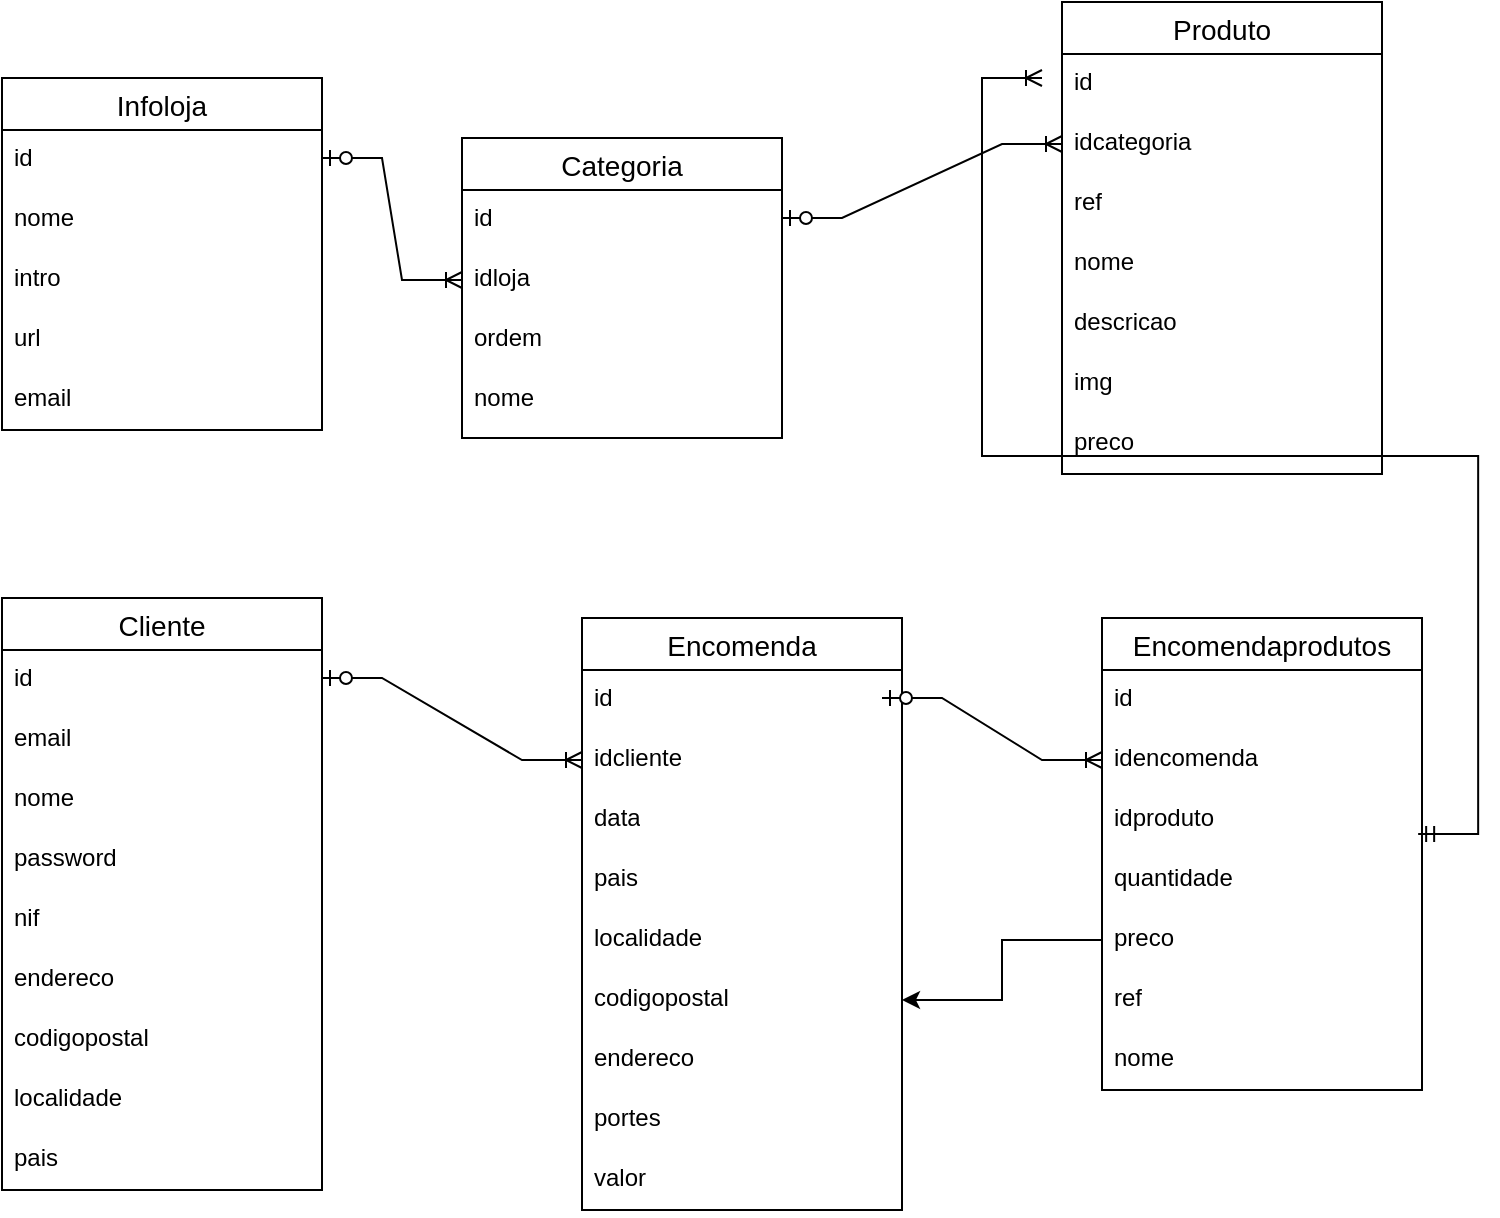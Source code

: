 <mxfile version="24.4.14" type="github">
  <diagram name="Página-1" id="za0eNh6gzpAIJWqCSQbv">
    <mxGraphModel dx="1434" dy="772" grid="1" gridSize="10" guides="1" tooltips="1" connect="1" arrows="1" fold="1" page="1" pageScale="1" pageWidth="827" pageHeight="1169" math="0" shadow="0">
      <root>
        <mxCell id="0" />
        <mxCell id="1" parent="0" />
        <mxCell id="acUOVmvxxf5WYiIv__tW-1" value="Infoloja" style="swimlane;fontStyle=0;childLayout=stackLayout;horizontal=1;startSize=26;horizontalStack=0;resizeParent=1;resizeParentMax=0;resizeLast=0;collapsible=1;marginBottom=0;align=center;fontSize=14;" vertex="1" parent="1">
          <mxGeometry x="50" y="90" width="160" height="176" as="geometry" />
        </mxCell>
        <mxCell id="acUOVmvxxf5WYiIv__tW-2" value="id" style="text;strokeColor=none;fillColor=none;spacingLeft=4;spacingRight=4;overflow=hidden;rotatable=0;points=[[0,0.5],[1,0.5]];portConstraint=eastwest;fontSize=12;whiteSpace=wrap;html=1;" vertex="1" parent="acUOVmvxxf5WYiIv__tW-1">
          <mxGeometry y="26" width="160" height="30" as="geometry" />
        </mxCell>
        <mxCell id="acUOVmvxxf5WYiIv__tW-56" value="" style="edgeStyle=entityRelationEdgeStyle;fontSize=12;html=1;endArrow=ERoneToMany;startArrow=ERzeroToOne;rounded=0;entryX=0;entryY=0.5;entryDx=0;entryDy=0;" edge="1" parent="acUOVmvxxf5WYiIv__tW-1" target="acUOVmvxxf5WYiIv__tW-25">
          <mxGeometry width="100" height="100" relative="1" as="geometry">
            <mxPoint x="160" y="40" as="sourcePoint" />
            <mxPoint x="260" y="-60" as="targetPoint" />
          </mxGeometry>
        </mxCell>
        <mxCell id="acUOVmvxxf5WYiIv__tW-3" value="nome" style="text;strokeColor=none;fillColor=none;spacingLeft=4;spacingRight=4;overflow=hidden;rotatable=0;points=[[0,0.5],[1,0.5]];portConstraint=eastwest;fontSize=12;whiteSpace=wrap;html=1;" vertex="1" parent="acUOVmvxxf5WYiIv__tW-1">
          <mxGeometry y="56" width="160" height="30" as="geometry" />
        </mxCell>
        <mxCell id="acUOVmvxxf5WYiIv__tW-4" value="intro" style="text;strokeColor=none;fillColor=none;spacingLeft=4;spacingRight=4;overflow=hidden;rotatable=0;points=[[0,0.5],[1,0.5]];portConstraint=eastwest;fontSize=12;whiteSpace=wrap;html=1;" vertex="1" parent="acUOVmvxxf5WYiIv__tW-1">
          <mxGeometry y="86" width="160" height="30" as="geometry" />
        </mxCell>
        <mxCell id="acUOVmvxxf5WYiIv__tW-48" value="url" style="text;strokeColor=none;fillColor=none;spacingLeft=4;spacingRight=4;overflow=hidden;rotatable=0;points=[[0,0.5],[1,0.5]];portConstraint=eastwest;fontSize=12;whiteSpace=wrap;html=1;" vertex="1" parent="acUOVmvxxf5WYiIv__tW-1">
          <mxGeometry y="116" width="160" height="30" as="geometry" />
        </mxCell>
        <mxCell id="acUOVmvxxf5WYiIv__tW-47" value="email" style="text;strokeColor=none;fillColor=none;spacingLeft=4;spacingRight=4;overflow=hidden;rotatable=0;points=[[0,0.5],[1,0.5]];portConstraint=eastwest;fontSize=12;whiteSpace=wrap;html=1;" vertex="1" parent="acUOVmvxxf5WYiIv__tW-1">
          <mxGeometry y="146" width="160" height="30" as="geometry" />
        </mxCell>
        <mxCell id="acUOVmvxxf5WYiIv__tW-5" value="Categoria" style="swimlane;fontStyle=0;childLayout=stackLayout;horizontal=1;startSize=26;horizontalStack=0;resizeParent=1;resizeParentMax=0;resizeLast=0;collapsible=1;marginBottom=0;align=center;fontSize=14;" vertex="1" parent="1">
          <mxGeometry x="280" y="120" width="160" height="150" as="geometry" />
        </mxCell>
        <mxCell id="acUOVmvxxf5WYiIv__tW-6" value="id" style="text;strokeColor=none;fillColor=none;spacingLeft=4;spacingRight=4;overflow=hidden;rotatable=0;points=[[0,0.5],[1,0.5]];portConstraint=eastwest;fontSize=12;whiteSpace=wrap;html=1;" vertex="1" parent="acUOVmvxxf5WYiIv__tW-5">
          <mxGeometry y="26" width="160" height="30" as="geometry" />
        </mxCell>
        <mxCell id="acUOVmvxxf5WYiIv__tW-25" value="&lt;div&gt;idloja&lt;/div&gt;" style="text;strokeColor=none;fillColor=none;spacingLeft=4;spacingRight=4;overflow=hidden;rotatable=0;points=[[0,0.5],[1,0.5]];portConstraint=eastwest;fontSize=12;whiteSpace=wrap;html=1;" vertex="1" parent="acUOVmvxxf5WYiIv__tW-5">
          <mxGeometry y="56" width="160" height="30" as="geometry" />
        </mxCell>
        <mxCell id="acUOVmvxxf5WYiIv__tW-7" value="ordem" style="text;strokeColor=none;fillColor=none;spacingLeft=4;spacingRight=4;overflow=hidden;rotatable=0;points=[[0,0.5],[1,0.5]];portConstraint=eastwest;fontSize=12;whiteSpace=wrap;html=1;" vertex="1" parent="acUOVmvxxf5WYiIv__tW-5">
          <mxGeometry y="86" width="160" height="30" as="geometry" />
        </mxCell>
        <mxCell id="acUOVmvxxf5WYiIv__tW-8" value="nome&lt;div&gt;&lt;br&gt;&lt;/div&gt;" style="text;strokeColor=none;fillColor=none;spacingLeft=4;spacingRight=4;overflow=hidden;rotatable=0;points=[[0,0.5],[1,0.5]];portConstraint=eastwest;fontSize=12;whiteSpace=wrap;html=1;" vertex="1" parent="acUOVmvxxf5WYiIv__tW-5">
          <mxGeometry y="116" width="160" height="34" as="geometry" />
        </mxCell>
        <mxCell id="acUOVmvxxf5WYiIv__tW-9" value="Cliente" style="swimlane;fontStyle=0;childLayout=stackLayout;horizontal=1;startSize=26;horizontalStack=0;resizeParent=1;resizeParentMax=0;resizeLast=0;collapsible=1;marginBottom=0;align=center;fontSize=14;" vertex="1" parent="1">
          <mxGeometry x="50" y="350" width="160" height="296" as="geometry" />
        </mxCell>
        <mxCell id="acUOVmvxxf5WYiIv__tW-10" value="id" style="text;strokeColor=none;fillColor=none;spacingLeft=4;spacingRight=4;overflow=hidden;rotatable=0;points=[[0,0.5],[1,0.5]];portConstraint=eastwest;fontSize=12;whiteSpace=wrap;html=1;" vertex="1" parent="acUOVmvxxf5WYiIv__tW-9">
          <mxGeometry y="26" width="160" height="30" as="geometry" />
        </mxCell>
        <mxCell id="acUOVmvxxf5WYiIv__tW-11" value="email" style="text;strokeColor=none;fillColor=none;spacingLeft=4;spacingRight=4;overflow=hidden;rotatable=0;points=[[0,0.5],[1,0.5]];portConstraint=eastwest;fontSize=12;whiteSpace=wrap;html=1;" vertex="1" parent="acUOVmvxxf5WYiIv__tW-9">
          <mxGeometry y="56" width="160" height="30" as="geometry" />
        </mxCell>
        <mxCell id="acUOVmvxxf5WYiIv__tW-30" value="nome" style="text;strokeColor=none;fillColor=none;spacingLeft=4;spacingRight=4;overflow=hidden;rotatable=0;points=[[0,0.5],[1,0.5]];portConstraint=eastwest;fontSize=12;whiteSpace=wrap;html=1;" vertex="1" parent="acUOVmvxxf5WYiIv__tW-9">
          <mxGeometry y="86" width="160" height="30" as="geometry" />
        </mxCell>
        <mxCell id="acUOVmvxxf5WYiIv__tW-12" value="password" style="text;strokeColor=none;fillColor=none;spacingLeft=4;spacingRight=4;overflow=hidden;rotatable=0;points=[[0,0.5],[1,0.5]];portConstraint=eastwest;fontSize=12;whiteSpace=wrap;html=1;" vertex="1" parent="acUOVmvxxf5WYiIv__tW-9">
          <mxGeometry y="116" width="160" height="30" as="geometry" />
        </mxCell>
        <mxCell id="acUOVmvxxf5WYiIv__tW-31" value="nif" style="text;strokeColor=none;fillColor=none;spacingLeft=4;spacingRight=4;overflow=hidden;rotatable=0;points=[[0,0.5],[1,0.5]];portConstraint=eastwest;fontSize=12;whiteSpace=wrap;html=1;" vertex="1" parent="acUOVmvxxf5WYiIv__tW-9">
          <mxGeometry y="146" width="160" height="30" as="geometry" />
        </mxCell>
        <mxCell id="acUOVmvxxf5WYiIv__tW-38" value="endereco" style="text;strokeColor=none;fillColor=none;spacingLeft=4;spacingRight=4;overflow=hidden;rotatable=0;points=[[0,0.5],[1,0.5]];portConstraint=eastwest;fontSize=12;whiteSpace=wrap;html=1;" vertex="1" parent="acUOVmvxxf5WYiIv__tW-9">
          <mxGeometry y="176" width="160" height="30" as="geometry" />
        </mxCell>
        <mxCell id="acUOVmvxxf5WYiIv__tW-43" value="codigopostal" style="text;strokeColor=none;fillColor=none;spacingLeft=4;spacingRight=4;overflow=hidden;rotatable=0;points=[[0,0.5],[1,0.5]];portConstraint=eastwest;fontSize=12;whiteSpace=wrap;html=1;" vertex="1" parent="acUOVmvxxf5WYiIv__tW-9">
          <mxGeometry y="206" width="160" height="30" as="geometry" />
        </mxCell>
        <mxCell id="acUOVmvxxf5WYiIv__tW-41" value="localidade" style="text;strokeColor=none;fillColor=none;spacingLeft=4;spacingRight=4;overflow=hidden;rotatable=0;points=[[0,0.5],[1,0.5]];portConstraint=eastwest;fontSize=12;whiteSpace=wrap;html=1;" vertex="1" parent="acUOVmvxxf5WYiIv__tW-9">
          <mxGeometry y="236" width="160" height="30" as="geometry" />
        </mxCell>
        <mxCell id="acUOVmvxxf5WYiIv__tW-37" value="pais" style="text;strokeColor=none;fillColor=none;spacingLeft=4;spacingRight=4;overflow=hidden;rotatable=0;points=[[0,0.5],[1,0.5]];portConstraint=eastwest;fontSize=12;whiteSpace=wrap;html=1;" vertex="1" parent="acUOVmvxxf5WYiIv__tW-9">
          <mxGeometry y="266" width="160" height="30" as="geometry" />
        </mxCell>
        <mxCell id="acUOVmvxxf5WYiIv__tW-13" value="Encomenda" style="swimlane;fontStyle=0;childLayout=stackLayout;horizontal=1;startSize=26;horizontalStack=0;resizeParent=1;resizeParentMax=0;resizeLast=0;collapsible=1;marginBottom=0;align=center;fontSize=14;" vertex="1" parent="1">
          <mxGeometry x="340" y="360" width="160" height="296" as="geometry" />
        </mxCell>
        <mxCell id="acUOVmvxxf5WYiIv__tW-14" value="id" style="text;strokeColor=none;fillColor=none;spacingLeft=4;spacingRight=4;overflow=hidden;rotatable=0;points=[[0,0.5],[1,0.5]];portConstraint=eastwest;fontSize=12;whiteSpace=wrap;html=1;" vertex="1" parent="acUOVmvxxf5WYiIv__tW-13">
          <mxGeometry y="26" width="160" height="30" as="geometry" />
        </mxCell>
        <mxCell id="acUOVmvxxf5WYiIv__tW-15" value="idcliente" style="text;strokeColor=none;fillColor=none;spacingLeft=4;spacingRight=4;overflow=hidden;rotatable=0;points=[[0,0.5],[1,0.5]];portConstraint=eastwest;fontSize=12;whiteSpace=wrap;html=1;" vertex="1" parent="acUOVmvxxf5WYiIv__tW-13">
          <mxGeometry y="56" width="160" height="30" as="geometry" />
        </mxCell>
        <mxCell id="acUOVmvxxf5WYiIv__tW-16" value="data" style="text;strokeColor=none;fillColor=none;spacingLeft=4;spacingRight=4;overflow=hidden;rotatable=0;points=[[0,0.5],[1,0.5]];portConstraint=eastwest;fontSize=12;whiteSpace=wrap;html=1;" vertex="1" parent="acUOVmvxxf5WYiIv__tW-13">
          <mxGeometry y="86" width="160" height="30" as="geometry" />
        </mxCell>
        <mxCell id="acUOVmvxxf5WYiIv__tW-55" value="pais" style="text;strokeColor=none;fillColor=none;spacingLeft=4;spacingRight=4;overflow=hidden;rotatable=0;points=[[0,0.5],[1,0.5]];portConstraint=eastwest;fontSize=12;whiteSpace=wrap;html=1;" vertex="1" parent="acUOVmvxxf5WYiIv__tW-13">
          <mxGeometry y="116" width="160" height="30" as="geometry" />
        </mxCell>
        <mxCell id="acUOVmvxxf5WYiIv__tW-54" value="localidade" style="text;strokeColor=none;fillColor=none;spacingLeft=4;spacingRight=4;overflow=hidden;rotatable=0;points=[[0,0.5],[1,0.5]];portConstraint=eastwest;fontSize=12;whiteSpace=wrap;html=1;" vertex="1" parent="acUOVmvxxf5WYiIv__tW-13">
          <mxGeometry y="146" width="160" height="30" as="geometry" />
        </mxCell>
        <mxCell id="acUOVmvxxf5WYiIv__tW-53" value="codigopostal" style="text;strokeColor=none;fillColor=none;spacingLeft=4;spacingRight=4;overflow=hidden;rotatable=0;points=[[0,0.5],[1,0.5]];portConstraint=eastwest;fontSize=12;whiteSpace=wrap;html=1;" vertex="1" parent="acUOVmvxxf5WYiIv__tW-13">
          <mxGeometry y="176" width="160" height="30" as="geometry" />
        </mxCell>
        <mxCell id="acUOVmvxxf5WYiIv__tW-52" value="endereco" style="text;strokeColor=none;fillColor=none;spacingLeft=4;spacingRight=4;overflow=hidden;rotatable=0;points=[[0,0.5],[1,0.5]];portConstraint=eastwest;fontSize=12;whiteSpace=wrap;html=1;" vertex="1" parent="acUOVmvxxf5WYiIv__tW-13">
          <mxGeometry y="206" width="160" height="30" as="geometry" />
        </mxCell>
        <mxCell id="acUOVmvxxf5WYiIv__tW-49" value="portes" style="text;strokeColor=none;fillColor=none;spacingLeft=4;spacingRight=4;overflow=hidden;rotatable=0;points=[[0,0.5],[1,0.5]];portConstraint=eastwest;fontSize=12;whiteSpace=wrap;html=1;" vertex="1" parent="acUOVmvxxf5WYiIv__tW-13">
          <mxGeometry y="236" width="160" height="30" as="geometry" />
        </mxCell>
        <mxCell id="acUOVmvxxf5WYiIv__tW-42" value="valor" style="text;strokeColor=none;fillColor=none;spacingLeft=4;spacingRight=4;overflow=hidden;rotatable=0;points=[[0,0.5],[1,0.5]];portConstraint=eastwest;fontSize=12;whiteSpace=wrap;html=1;" vertex="1" parent="acUOVmvxxf5WYiIv__tW-13">
          <mxGeometry y="266" width="160" height="30" as="geometry" />
        </mxCell>
        <mxCell id="acUOVmvxxf5WYiIv__tW-17" value="Encomendaprodutos" style="swimlane;fontStyle=0;childLayout=stackLayout;horizontal=1;startSize=26;horizontalStack=0;resizeParent=1;resizeParentMax=0;resizeLast=0;collapsible=1;marginBottom=0;align=center;fontSize=14;" vertex="1" parent="1">
          <mxGeometry x="600" y="360" width="160" height="236" as="geometry" />
        </mxCell>
        <mxCell id="acUOVmvxxf5WYiIv__tW-18" value="id" style="text;strokeColor=none;fillColor=none;spacingLeft=4;spacingRight=4;overflow=hidden;rotatable=0;points=[[0,0.5],[1,0.5]];portConstraint=eastwest;fontSize=12;whiteSpace=wrap;html=1;" vertex="1" parent="acUOVmvxxf5WYiIv__tW-17">
          <mxGeometry y="26" width="160" height="30" as="geometry" />
        </mxCell>
        <mxCell id="acUOVmvxxf5WYiIv__tW-19" value="idencomenda" style="text;strokeColor=none;fillColor=none;spacingLeft=4;spacingRight=4;overflow=hidden;rotatable=0;points=[[0,0.5],[1,0.5]];portConstraint=eastwest;fontSize=12;whiteSpace=wrap;html=1;" vertex="1" parent="acUOVmvxxf5WYiIv__tW-17">
          <mxGeometry y="56" width="160" height="30" as="geometry" />
        </mxCell>
        <mxCell id="acUOVmvxxf5WYiIv__tW-20" value="idproduto" style="text;strokeColor=none;fillColor=none;spacingLeft=4;spacingRight=4;overflow=hidden;rotatable=0;points=[[0,0.5],[1,0.5]];portConstraint=eastwest;fontSize=12;whiteSpace=wrap;html=1;" vertex="1" parent="acUOVmvxxf5WYiIv__tW-17">
          <mxGeometry y="86" width="160" height="30" as="geometry" />
        </mxCell>
        <mxCell id="acUOVmvxxf5WYiIv__tW-36" value="quantidade" style="text;strokeColor=none;fillColor=none;spacingLeft=4;spacingRight=4;overflow=hidden;rotatable=0;points=[[0,0.5],[1,0.5]];portConstraint=eastwest;fontSize=12;whiteSpace=wrap;html=1;" vertex="1" parent="acUOVmvxxf5WYiIv__tW-17">
          <mxGeometry y="116" width="160" height="30" as="geometry" />
        </mxCell>
        <mxCell id="acUOVmvxxf5WYiIv__tW-35" value="preco" style="text;strokeColor=none;fillColor=none;spacingLeft=4;spacingRight=4;overflow=hidden;rotatable=0;points=[[0,0.5],[1,0.5]];portConstraint=eastwest;fontSize=12;whiteSpace=wrap;html=1;" vertex="1" parent="acUOVmvxxf5WYiIv__tW-17">
          <mxGeometry y="146" width="160" height="30" as="geometry" />
        </mxCell>
        <mxCell id="acUOVmvxxf5WYiIv__tW-34" value="ref" style="text;strokeColor=none;fillColor=none;spacingLeft=4;spacingRight=4;overflow=hidden;rotatable=0;points=[[0,0.5],[1,0.5]];portConstraint=eastwest;fontSize=12;whiteSpace=wrap;html=1;" vertex="1" parent="acUOVmvxxf5WYiIv__tW-17">
          <mxGeometry y="176" width="160" height="30" as="geometry" />
        </mxCell>
        <mxCell id="acUOVmvxxf5WYiIv__tW-33" value="nome" style="text;strokeColor=none;fillColor=none;spacingLeft=4;spacingRight=4;overflow=hidden;rotatable=0;points=[[0,0.5],[1,0.5]];portConstraint=eastwest;fontSize=12;whiteSpace=wrap;html=1;" vertex="1" parent="acUOVmvxxf5WYiIv__tW-17">
          <mxGeometry y="206" width="160" height="30" as="geometry" />
        </mxCell>
        <mxCell id="acUOVmvxxf5WYiIv__tW-21" value="Produto" style="swimlane;fontStyle=0;childLayout=stackLayout;horizontal=1;startSize=26;horizontalStack=0;resizeParent=1;resizeParentMax=0;resizeLast=0;collapsible=1;marginBottom=0;align=center;fontSize=14;" vertex="1" parent="1">
          <mxGeometry x="580" y="52" width="160" height="236" as="geometry" />
        </mxCell>
        <mxCell id="acUOVmvxxf5WYiIv__tW-22" value="id" style="text;strokeColor=none;fillColor=none;spacingLeft=4;spacingRight=4;overflow=hidden;rotatable=0;points=[[0,0.5],[1,0.5]];portConstraint=eastwest;fontSize=12;whiteSpace=wrap;html=1;" vertex="1" parent="acUOVmvxxf5WYiIv__tW-21">
          <mxGeometry y="26" width="160" height="30" as="geometry" />
        </mxCell>
        <mxCell id="acUOVmvxxf5WYiIv__tW-24" value="idcategoria" style="text;strokeColor=none;fillColor=none;spacingLeft=4;spacingRight=4;overflow=hidden;rotatable=0;points=[[0,0.5],[1,0.5]];portConstraint=eastwest;fontSize=12;whiteSpace=wrap;html=1;" vertex="1" parent="acUOVmvxxf5WYiIv__tW-21">
          <mxGeometry y="56" width="160" height="30" as="geometry" />
        </mxCell>
        <mxCell id="acUOVmvxxf5WYiIv__tW-23" value="ref" style="text;strokeColor=none;fillColor=none;spacingLeft=4;spacingRight=4;overflow=hidden;rotatable=0;points=[[0,0.5],[1,0.5]];portConstraint=eastwest;fontSize=12;whiteSpace=wrap;html=1;" vertex="1" parent="acUOVmvxxf5WYiIv__tW-21">
          <mxGeometry y="86" width="160" height="30" as="geometry" />
        </mxCell>
        <mxCell id="acUOVmvxxf5WYiIv__tW-27" value="nom&lt;span style=&quot;color: rgba(0, 0, 0, 0); font-family: monospace; font-size: 0px; text-wrap: nowrap;&quot;&gt;%3CmxGraphModel%3E%3Croot%3E%3CmxCell%20id%3D%220%22%2F%3E%3CmxCell%20id%3D%221%22%20parent%3D%220%22%2F%3E%3CmxCell%20id%3D%222%22%20value%3D%22nome%26lt%3Bdiv%26gt%3B%26lt%3Bbr%26gt%3B%26lt%3B%2Fdiv%26gt%3B%22%20style%3D%22text%3BstrokeColor%3Dnone%3BfillColor%3Dnone%3BspacingLeft%3D4%3BspacingRight%3D4%3Boverflow%3Dhidden%3Brotatable%3D0%3Bpoints%3D%5B%5B0%2C0.5%5D%2C%5B1%2C0.5%5D%5D%3BportConstraint%3Deastwest%3BfontSize%3D12%3BwhiteSpace%3Dwrap%3Bhtml%3D1%3B%22%20vertex%3D%221%22%20parent%3D%221%22%3E%3CmxGeometry%20x%3D%22254%22%20y%3D%22266%22%20width%3D%22160%22%20height%3D%2230%22%20as%3D%22geometry%22%2F%3E%3C%2FmxCell%3E%3C%2Froot%3E%3C%2FmxGraphModel%3E&lt;/span&gt;e" style="text;strokeColor=none;fillColor=none;spacingLeft=4;spacingRight=4;overflow=hidden;rotatable=0;points=[[0,0.5],[1,0.5]];portConstraint=eastwest;fontSize=12;whiteSpace=wrap;html=1;" vertex="1" parent="acUOVmvxxf5WYiIv__tW-21">
          <mxGeometry y="116" width="160" height="30" as="geometry" />
        </mxCell>
        <mxCell id="acUOVmvxxf5WYiIv__tW-29" value="descricao" style="text;strokeColor=none;fillColor=none;spacingLeft=4;spacingRight=4;overflow=hidden;rotatable=0;points=[[0,0.5],[1,0.5]];portConstraint=eastwest;fontSize=12;whiteSpace=wrap;html=1;" vertex="1" parent="acUOVmvxxf5WYiIv__tW-21">
          <mxGeometry y="146" width="160" height="30" as="geometry" />
        </mxCell>
        <mxCell id="acUOVmvxxf5WYiIv__tW-26" value="img" style="text;strokeColor=none;fillColor=none;spacingLeft=4;spacingRight=4;overflow=hidden;rotatable=0;points=[[0,0.5],[1,0.5]];portConstraint=eastwest;fontSize=12;whiteSpace=wrap;html=1;" vertex="1" parent="acUOVmvxxf5WYiIv__tW-21">
          <mxGeometry y="176" width="160" height="30" as="geometry" />
        </mxCell>
        <mxCell id="acUOVmvxxf5WYiIv__tW-28" value="preco" style="text;strokeColor=none;fillColor=none;spacingLeft=4;spacingRight=4;overflow=hidden;rotatable=0;points=[[0,0.5],[1,0.5]];portConstraint=eastwest;fontSize=12;whiteSpace=wrap;html=1;" vertex="1" parent="acUOVmvxxf5WYiIv__tW-21">
          <mxGeometry y="206" width="160" height="30" as="geometry" />
        </mxCell>
        <mxCell id="acUOVmvxxf5WYiIv__tW-57" value="" style="edgeStyle=entityRelationEdgeStyle;fontSize=12;html=1;endArrow=ERoneToMany;startArrow=ERzeroToOne;rounded=0;entryX=0;entryY=0.5;entryDx=0;entryDy=0;" edge="1" parent="1" target="acUOVmvxxf5WYiIv__tW-24">
          <mxGeometry width="100" height="100" relative="1" as="geometry">
            <mxPoint x="440" y="160" as="sourcePoint" />
            <mxPoint x="510" y="221" as="targetPoint" />
          </mxGeometry>
        </mxCell>
        <mxCell id="acUOVmvxxf5WYiIv__tW-58" value="" style="edgeStyle=entityRelationEdgeStyle;fontSize=12;html=1;endArrow=ERoneToMany;startArrow=ERzeroToOne;rounded=0;entryX=0;entryY=0.5;entryDx=0;entryDy=0;" edge="1" parent="1" target="acUOVmvxxf5WYiIv__tW-15">
          <mxGeometry width="100" height="100" relative="1" as="geometry">
            <mxPoint x="210" y="390" as="sourcePoint" />
            <mxPoint x="280" y="451" as="targetPoint" />
          </mxGeometry>
        </mxCell>
        <mxCell id="acUOVmvxxf5WYiIv__tW-59" value="" style="edgeStyle=entityRelationEdgeStyle;fontSize=12;html=1;endArrow=ERoneToMany;startArrow=ERzeroToOne;rounded=0;entryX=0;entryY=0.5;entryDx=0;entryDy=0;" edge="1" parent="1" target="acUOVmvxxf5WYiIv__tW-19">
          <mxGeometry width="100" height="100" relative="1" as="geometry">
            <mxPoint x="490" y="400" as="sourcePoint" />
            <mxPoint x="620" y="441" as="targetPoint" />
          </mxGeometry>
        </mxCell>
        <mxCell id="acUOVmvxxf5WYiIv__tW-62" value="" style="edgeStyle=orthogonalEdgeStyle;rounded=0;orthogonalLoop=1;jettySize=auto;html=1;" edge="1" parent="1" source="acUOVmvxxf5WYiIv__tW-35" target="acUOVmvxxf5WYiIv__tW-53">
          <mxGeometry relative="1" as="geometry" />
        </mxCell>
        <mxCell id="acUOVmvxxf5WYiIv__tW-63" value="" style="edgeStyle=entityRelationEdgeStyle;fontSize=12;html=1;endArrow=ERoneToMany;startArrow=ERmandOne;rounded=0;exitX=0.988;exitY=0.733;exitDx=0;exitDy=0;exitPerimeter=0;" edge="1" parent="1" source="acUOVmvxxf5WYiIv__tW-20">
          <mxGeometry width="100" height="100" relative="1" as="geometry">
            <mxPoint x="360" y="450" as="sourcePoint" />
            <mxPoint x="570" y="90" as="targetPoint" />
          </mxGeometry>
        </mxCell>
      </root>
    </mxGraphModel>
  </diagram>
</mxfile>
